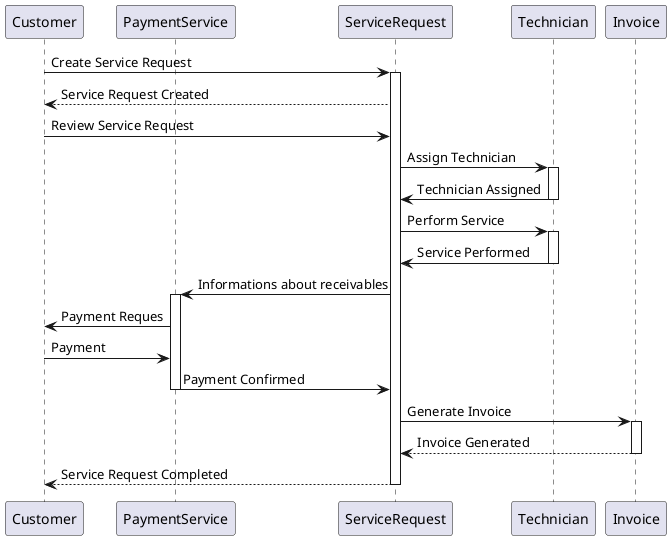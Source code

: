 @startuml

participant "Customer" as Customer
participant "PaymentService" as PaymentService
participant "ServiceRequest" as ServiceRequest
participant "Technician" as Technician
participant "Invoice" as Invoice


Customer -> ServiceRequest: Create Service Request
activate ServiceRequest

ServiceRequest --> Customer: Service Request Created

Customer -> ServiceRequest: Review Service Request


ServiceRequest -> Technician: Assign Technician
activate Technician

Technician -> ServiceRequest: Technician Assigned
deactivate Technician

ServiceRequest -> Technician: Perform Service
activate Technician

Technician -> ServiceRequest: Service Performed
deactivate Technician

ServiceRequest -> PaymentService : Informations about receivables
activate PaymentService
PaymentService -> Customer: Payment Reques


Customer -> PaymentService: Payment

ServiceRequest <- PaymentService  : Payment Confirmed
deactivate PaymentService
ServiceRequest -> Invoice: Generate Invoice
activate Invoice

Invoice --> ServiceRequest: Invoice Generated
deactivate Invoice

ServiceRequest --> Customer: Service Request Completed
deactivate ServiceRequest

@enduml
